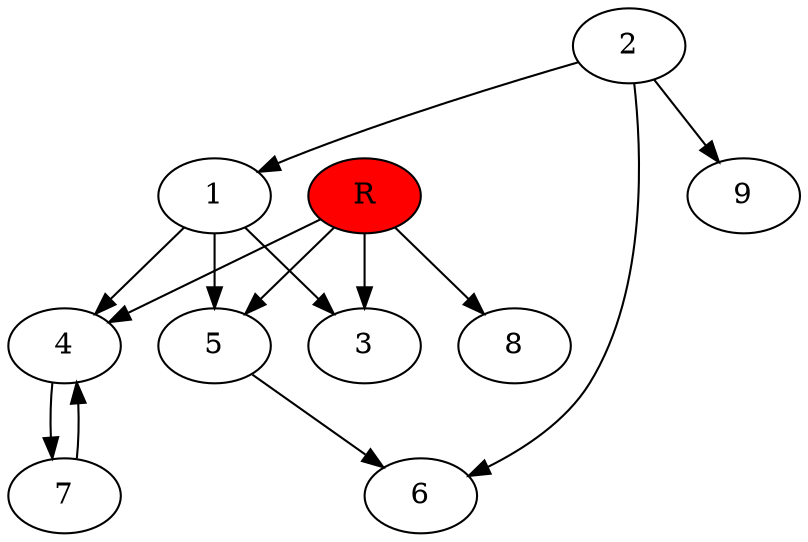 digraph prb462 {
	1
	2
	3
	4
	5
	6
	7
	8
	R [fillcolor="#ff0000" style=filled]
	1 -> 3
	1 -> 4
	1 -> 5
	2 -> 1
	2 -> 6
	2 -> 9
	4 -> 7
	5 -> 6
	7 -> 4
	R -> 3
	R -> 4
	R -> 5
	R -> 8
}
